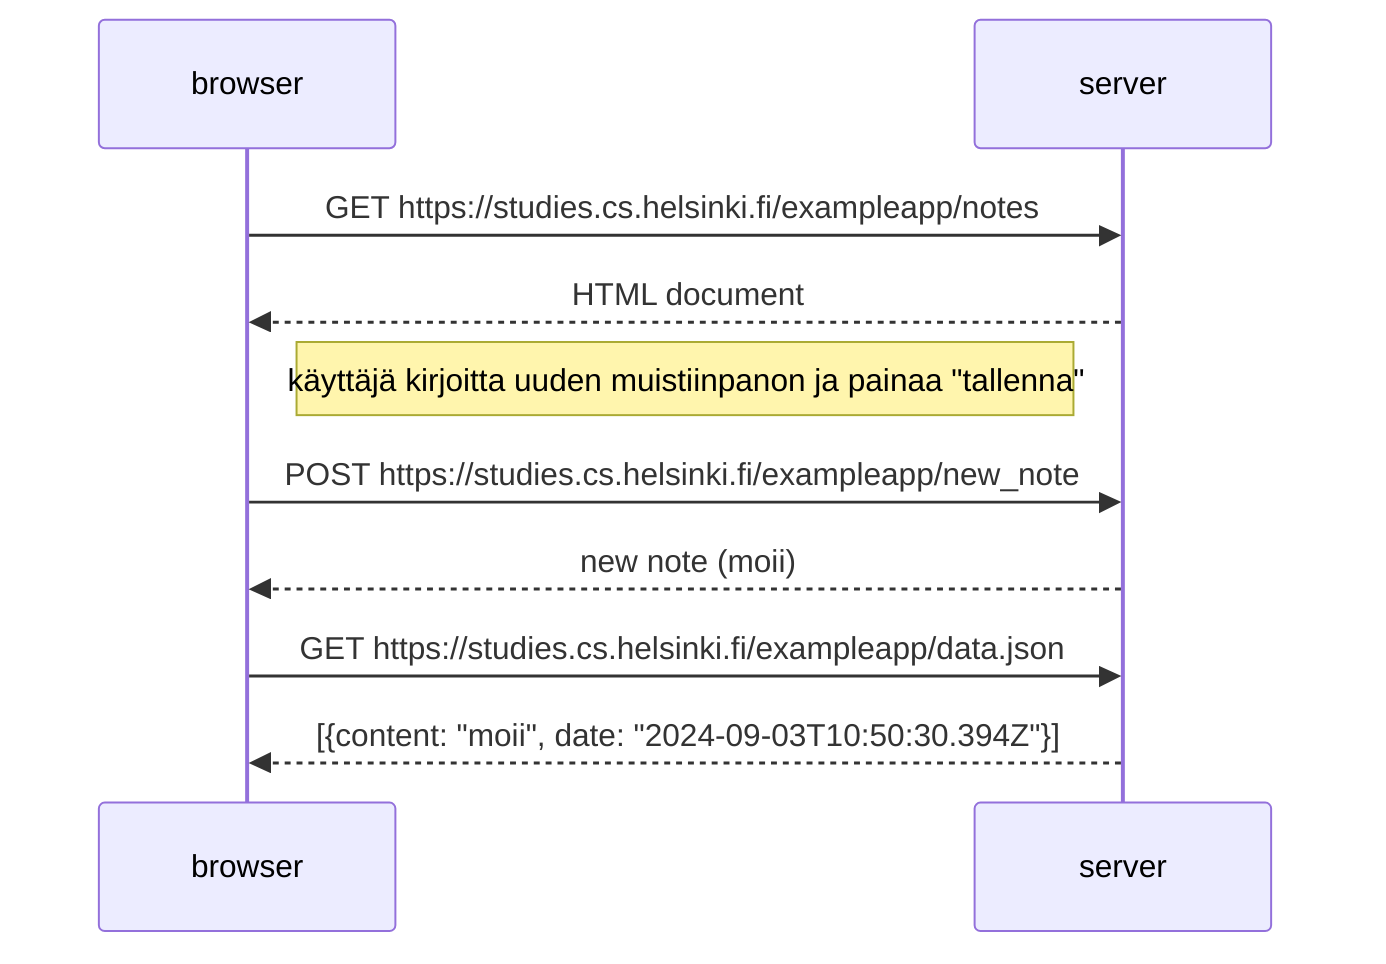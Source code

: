 sequenceDiagram
    browser->>server: GET https://studies.cs.helsinki.fi/exampleapp/notes
    server-->>browser: HTML document
    note right of browser: käyttäjä kirjoitta uuden muistiinpanon ja painaa "tallenna"
    browser->>server: POST https://studies.cs.helsinki.fi/exampleapp/new_note
    server-->>browser: new note (moii)
    browser->>server: GET https://studies.cs.helsinki.fi/exampleapp/data.json
    server-->>browser: [{content: "moii", date: "2024-09-03T10:50:30.394Z"}]